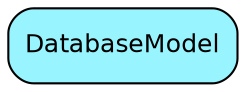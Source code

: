digraph DatabaseModel  {
node [shape = box style="rounded, filled" fontname = "Helvetica" fontsize = "12" ]
edge [fontname = "Helvetica" fontsize = "9"]

DatabaseModel[fillcolor = "cadetblue1"]
}
